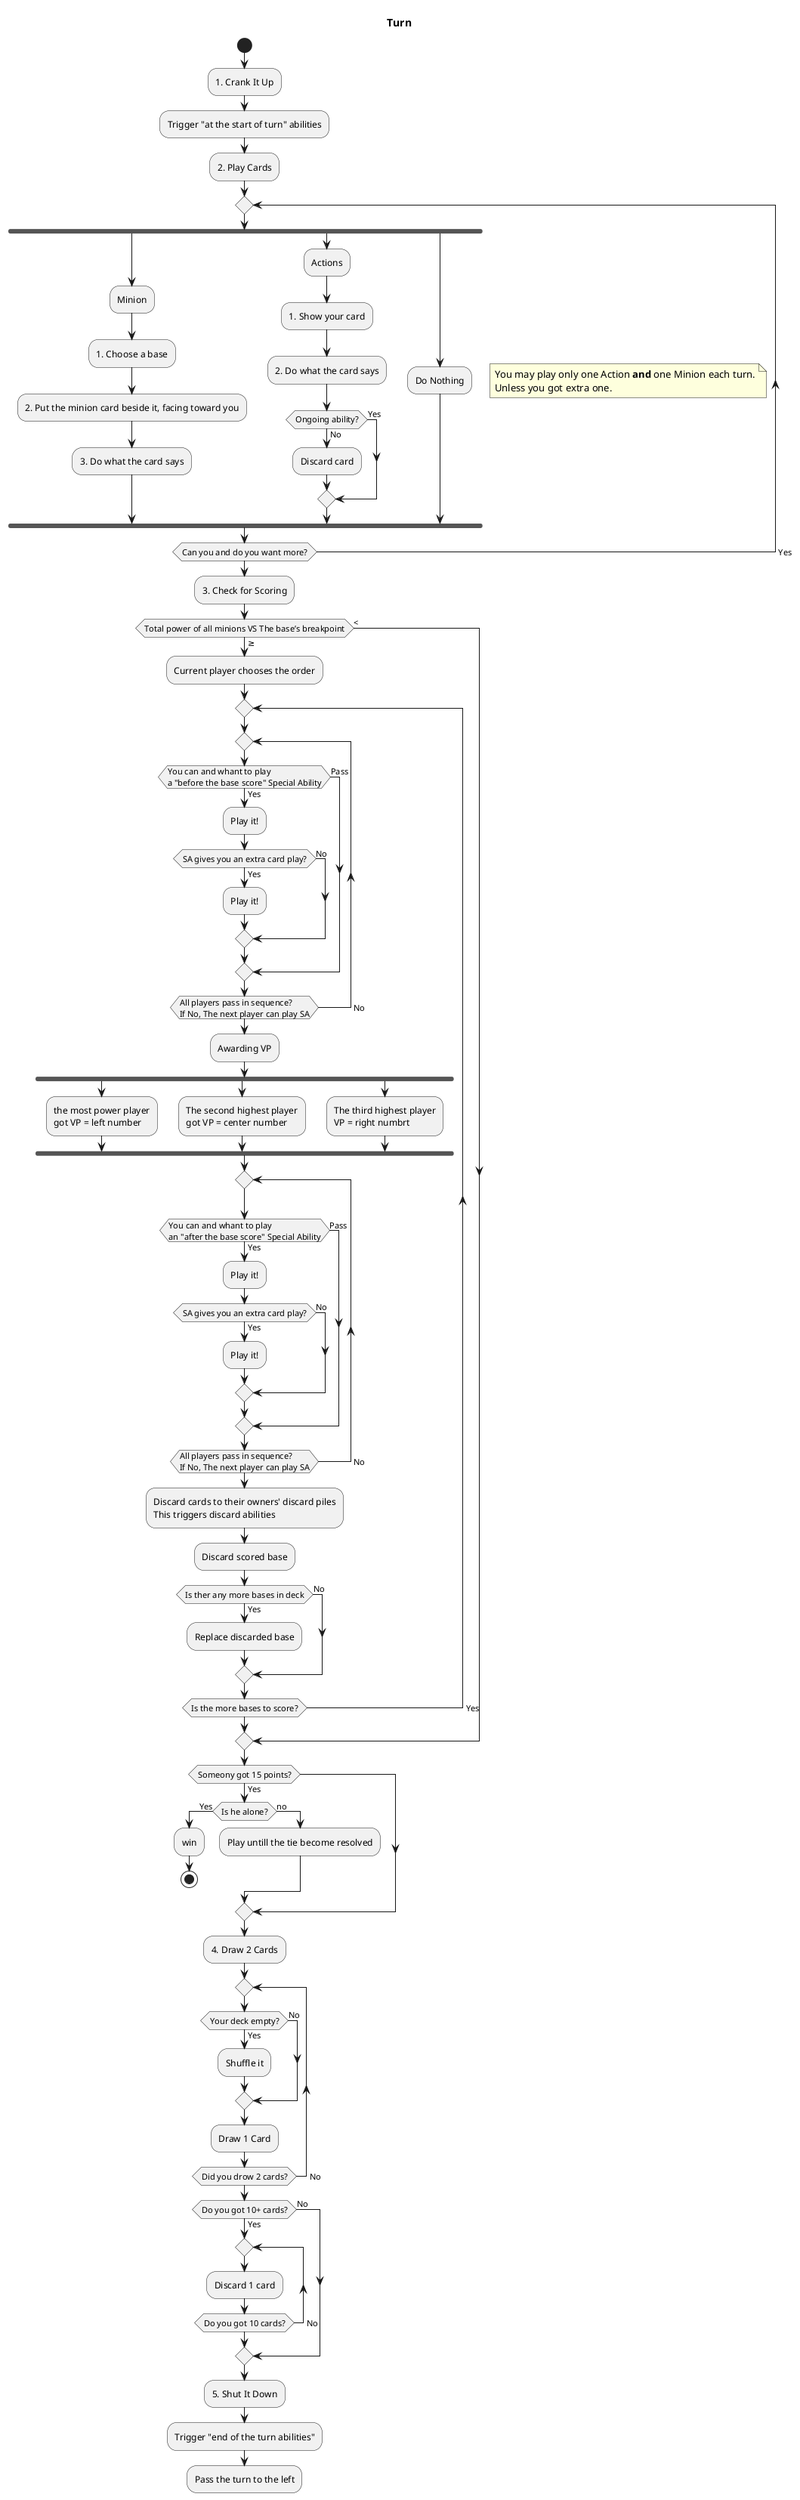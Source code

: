 @startuml
Title Turn
start
:1. Crank It Up;
:Trigger "at the start of turn" abilities;
:2. Play Cards;
repeat
fork
  :Minion;
  :1. Choose a base;
  :2. Put the minion card beside it, facing toward you;
  :3. Do what the card says;
fork again
  :Actions;
  :1. Show your card;
  :2. Do what the card says;
  if (Ongoing ability?) then (Yes)
  else (No)
    :Discard card;
  endif
fork again
  :Do Nothing;
end fork
repeat while (Can you and do you want more?) -> Yes
Note right: You may play only one Action **and** one Minion each turn.\nUnless you got extra one.
:3. Check for Scoring;
if (Total power of all minions VS The base’s breakpoint) then (≥)
:Current player chooses the order;
repeat
 repeat
 if (You can and whant to play\na "before the base score" Special Ability) then (Yes)
 :Play it!;
 if (SA gives you an extra card play?) then (Yes)
 :Play it!;
 else (No)
 endif
 else (Pass)
 endif
 repeat while (All players pass in sequence?\nIf No, The next player can play SA) -> No
 :Awarding VP;
 fork
  :the most power player
  got VP = left number;
 fork again
  :The second highest player
  got VP = center number;
 fork again
   :The third highest player
   VP = right numbrt;
 end fork
 repeat
 if (You can and whant to play\nan "after the base score" Special Ability) then (Yes)
 :Play it!;
 if (SA gives you an extra card play?) then (Yes)
 :Play it!;
 else (No)
 endif
 else (Pass)
 endif
 repeat while (All players pass in sequence?\nIf No, The next player can play SA) -> No
 :Discard cards to their owners' discard piles
 This triggers discard abilities;
 :Discard scored base;
 if (Is ther any more bases in deck) then (Yes)
  :Replace discarded base;
 else (No)
 endif
repeat while (Is the more bases to score?) -> Yes
else (<)
endif
if (Someony got 15 points?) then (Yes)
  if (Is he alone?) then (Yes)
   :win;
   stop
  else (no)
  :Play untill the tie become resolved;
  endif
else
endif
:4. Draw 2 Cards;
repeat
if (Your deck empty?) then (Yes)
  :Shuffle it;
  else (No)
endif
:Draw 1 Card;
repeat while (Did you drow 2 cards?) -> No
if (Do you got 10+ cards?) then (Yes)
  repeat
    :Discard 1 card;
  repeat while (Do you got 10 cards?) -> No
  else (No)
endif
:5. Shut It Down;
:Trigger "end of the turn abilities";
:Pass the turn to the left;
@enduml
